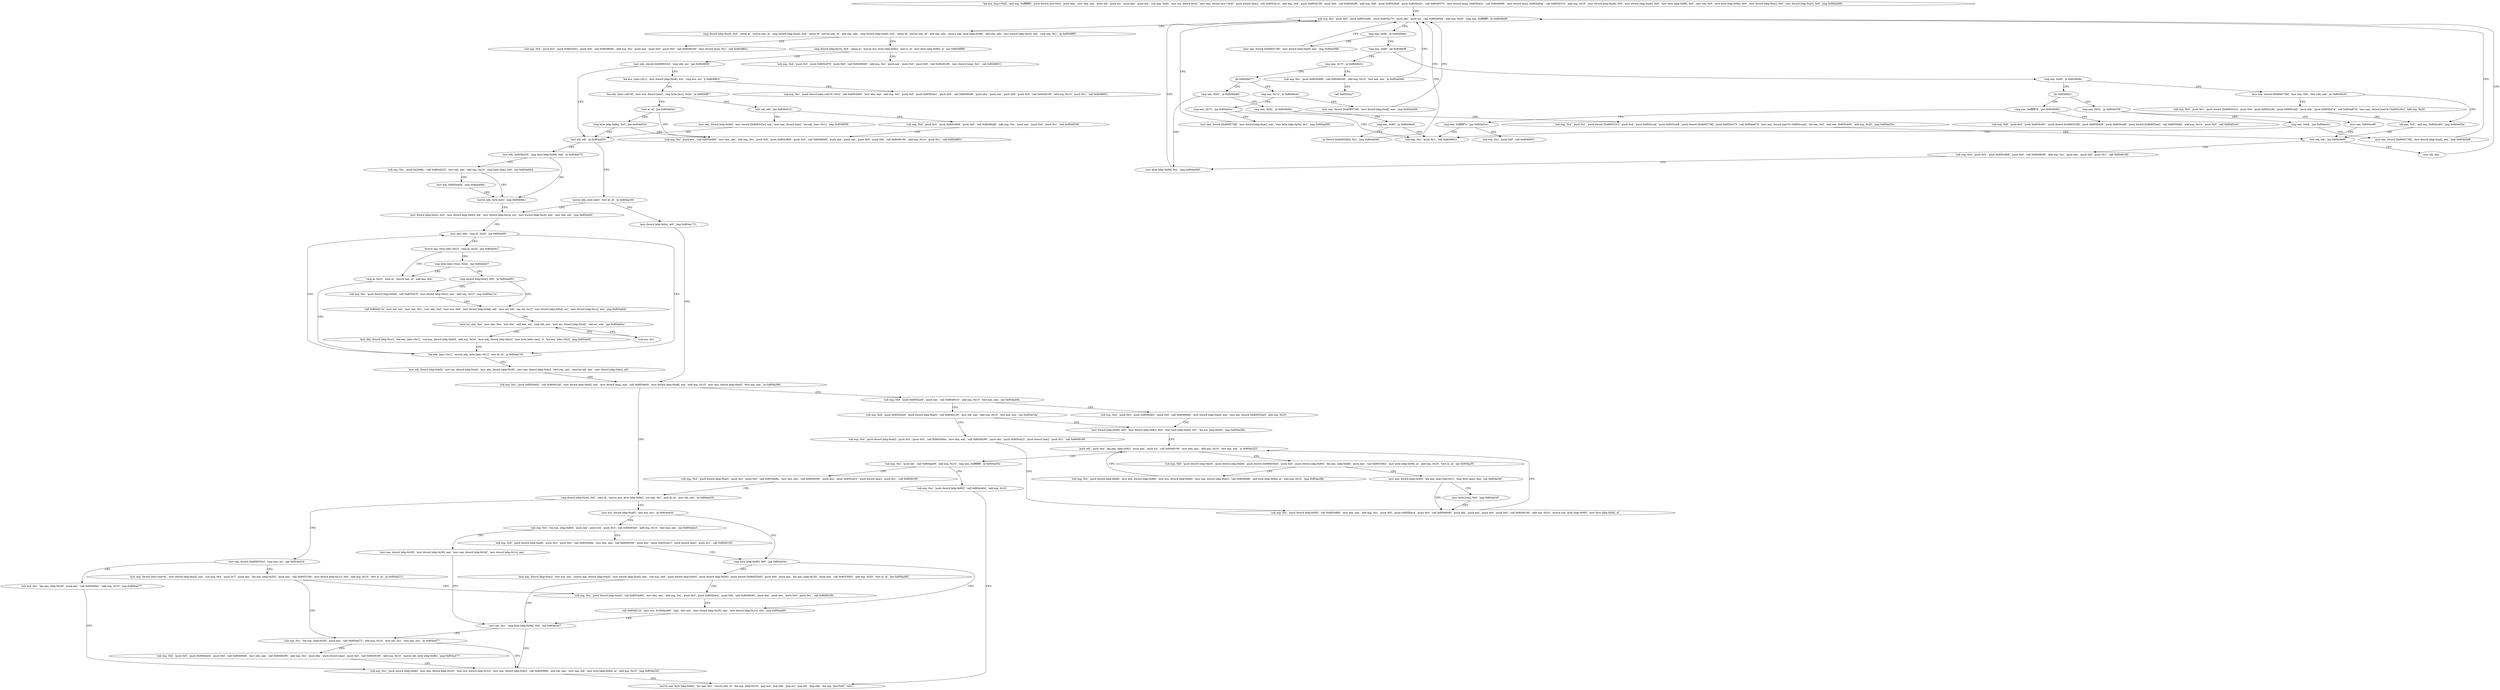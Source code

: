 digraph "func" {
"134519904" [label = "'lea ecx, [esp+0x4]', 'and esp, 0xfffffff0', 'push dword [ecx-0x4]', 'push ebp', 'mov ebp, esp', 'push edi', 'push esi', 'push ebx', 'push ecx', 'sub esp, 0xd4', 'mov esi, dword [ecx]', 'mov ebx, dword [ecx+0x4]', 'push dword [ebx]', 'call 0x8053414', 'add esp, 0x8', 'push 0x805d158', 'push 0x6', 'call 0x80492f0', 'add esp, 0x8', 'push 0x805c8a8', 'push 0x805b42c', 'call 0x8049370', 'mov dword [esp], 0x805b42c', 'call 0x80490f0', 'mov dword [esp], 0x804a94a', 'call 0x805b310', 'add esp, 0x10', 'mov dword [ebp-0xa8], 0x0', 'mov dword [ebp-0xa0], 0x0', 'mov byte [ebp-0x99], 0x0', 'mov edi, 0x0', 'mov byte [ebp-0x9a], 0x0', 'mov dword [ebp-0xac], 0x0', 'mov dword [ebp-0xa4], 0x0', 'jmp 0x804a568', " ]
"134522216" [label = "'sub esp, 0xc', 'push 0x0', 'push 0x805cb60', 'push 0x805cc70', 'push ebx', 'push esi', 'call 0x804d049', 'add esp, 0x20', 'cmp eax, 0xffffffff', 'je 0x8049e99', " ]
"134520473" [label = "'cmp dword [ebp-0xa4], 0x0', 'setne al', 'movzx eax, al', 'cmp dword [ebp-0xa0], 0x0', 'setne dl', 'movzx edx, dl', 'add eax, edx', 'cmp dword [ebp-0xa8], 0x0', 'setne dl', 'movzx edx, dl', 'add eax, edx', 'movzx edx, byte [ebp-0x99]', 'add eax, edx', 'mov dword [ebp-0xc0], eax', 'cmp eax, 0x1', 'jg 0x8049f6f', " ]
"134522250" [label = "'cmp eax, 0x66', 'je 0x8049dac', " ]
"134520687" [label = "'sub esp, 0x4', 'push 0x5', 'push 0x805c92c', 'push 0x0', 'call 0x80490d0', 'add esp, 0xc', 'push eax', 'push 0x0', 'push 0x0', 'call 0x8049190', 'mov dword [esp], 0x1', 'call 0x8049651', " ]
"134520540" [label = "'cmp dword [ebp-0xc0], 0x0', 'setne al', 'movzx ecx, byte [ebp-0x9a]', 'and cl, al', 'mov byte [ebp-0x9b], cl', 'jne 0x8049f99', " ]
"134520236" [label = "'mov eax, dword [0x8065738]', 'mov dword [ebp-0xa0], eax', 'jmp 0x804a568', " ]
"134522259" [label = "'cmp eax, 0x66', 'jle 0x8049cff', " ]
"134520729" [label = "'sub esp, 0x4', 'push 0x5', 'push 0x805c970', 'push 0x0', 'call 0x80490d0', 'add esp, 0xc', 'push eax', 'push 0x0', 'push 0x0', 'call 0x8049190', 'mov dword [esp], 0x1', 'call 0x8049651', " ]
"134520571" [label = "'mov edx, dword [0x806553c]', 'cmp edx, esi', 'jge 0x8049f39', " ]
"134520063" [label = "'cmp eax, 0x49', 'je 0x8049dfa', " ]
"134522268" [label = "'cmp eax, 0x75', 'je 0x8049e52', " ]
"134520633" [label = "'test edi, edi', 'je 0x804a05f', " ]
"134520581" [label = "'lea ecx, [edx+0x1]', 'mov dword [ebp-0xb8], ecx', 'cmp ecx, esi', 'jl 0x8049fc3', " ]
"134520314" [label = "'mov edx, dword [0x8065738]', 'mov eax, 0x0', 'test edx, edx', 'je 0x8049e35', " ]
"134520072" [label = "'jle 0x8049d2c', " ]
"134520402" [label = "'sub esp, 0xc', 'push 0x805b489', 'call 0x80492d0', 'add esp, 0x10', 'test eax, eax', 'je 0x804a568', " ]
"134522277" [label = "'jle 0x8049d77', " ]
"134520927" [label = "'mov edi, 0x805b455', 'cmp byte [ebp-0x99], 0x0', 'je 0x804a075', " ]
"134520641" [label = "'movzx edx, byte [edi]', 'test dl, dl', 'je 0x804a200', " ]
"134520771" [label = "'sub esp, 0xc', 'push dword [ebx+edx*4+0x4]', 'call 0x8054d60', 'mov ebx, eax', 'add esp, 0xc', 'push 0x5', 'push 0x805b4a1', 'push 0x0', 'call 0x80490d0', 'push ebx', 'push eax', 'push 0x0', 'push 0x0', 'call 0x8049190', 'add esp, 0x14', 'push 0x1', 'call 0x8049651', " ]
"134520598" [label = "'lea edx, [ebx+edx*4]', 'mov ecx, dword [edx]', 'cmp byte [ecx], 0x2b', 'je 0x8049ff7', " ]
"134520373" [label = "'shl eax, 0x5', 'add eax, 0x805ca60', 'jmp 0x804a55e', " ]
"134520329" [label = "'sub esp, 0x4', 'push 0x1', 'push dword [0x806552c]', 'push 0x4', 'push 0x805cc9c', 'push 0x805ccb0', 'push edx', 'push 0x805b47e', 'call 0x804a87d', 'mov eax, dword [eax*4+0x805cc9c]', 'add esp, 0x20', " ]
"134520108" [label = "'cmp eax, 0xffffff7d', 'jne 0x8049d62', " ]
"134520074" [label = "'cmp eax, 0x52', 'je 0x804a559', " ]
"134520426" [label = "'call 0x8055aa7', " ]
"134520183" [label = "'cmp eax, 0x72', 'je 0x8049e42', " ]
"134522283" [label = "'cmp eax, 0x81', 'je 0x8049e8d', " ]
"134520949" [label = "'sub esp, 0xc', 'push 0x2006c', 'call 0x804d225', 'mov edi, eax', 'add esp, 0x10', 'cmp byte [eax], 0x0', 'jne 0x804a06d', " ]
"134520941" [label = "'movzx edx, byte [edi]', 'jmp 0x8049f4c', " ]
"134521344" [label = "'mov dword [ebp-0xbc], edi', 'jmp 0x804a173', " ]
"134520652" [label = "'mov dword [ebp-0xbc], 0x0', 'mov dword [ebp-0xb0], edi', 'mov dword [ebp-0xc4], esi', 'mov dword [ebp-0xc8], ebx', 'mov ebx, edi', 'jmp 0x804a0fc', " ]
"134520823" [label = "'test edi, edi', 'jne 0x804a010', " ]
"134520612" [label = "'test al, al', 'jne 0x804a02e', " ]
"134522206" [label = "'test edi, edi', 'jne 0x8049e6f', " ]
"134520162" [label = "'cmp eax, 0xffffff7e', 'jne 0x804a5cc', " ]
"134520115" [label = "'sub esp, 0x8', 'push 0x0', 'push 0x805b491', 'push dword [0x8065528]', 'push 0x805b428', 'push 0x805b4df', 'push dword [0x80655a4]', 'call 0x805569d', 'add esp, 0x14', 'push 0x0', 'call 0x80491e0', " ]
"134522201" [label = "'mov eax, 0x805cc80', " ]
"134520083" [label = "'cmp eax, 0x64', 'jne 0x804a5cc', " ]
"134520386" [label = "'mov eax, dword [0x8065738]', 'mov dword [ebp-0xa8], eax', 'jmp 0x804a568', " ]
"134520192" [label = "'cmp eax, 0x73', 'jne 0x804a5cc', " ]
"134520461" [label = "'mov byte [ebp-0x99], 0x1', 'jmp 0x804a568', " ]
"134522294" [label = "'cmp eax, 0x82', 'je 0x8049dbc', " ]
"134520972" [label = "'mov edi, 0x805b45b', 'jmp 0x804a06d', " ]
"134521203" [label = "'sub esp, 0xc', 'push 0x805b4b2', 'call 0x80491a0', 'mov dword [ebp-0xb0], eax', 'mov dword [esp], eax', 'call 0x8054e00', 'mov dword [ebp-0xb8], eax', 'add esp, 0x10', 'mov eax, dword [ebp-0xa0]', 'test eax, eax', 'je 0x804a386', " ]
"134521084" [label = "'mov eax, ebx', 'cmp dl, 0x25', 'jne 0x804a0f1', " ]
"134520848" [label = "'sub esp, 0x4', 'push 0x5', 'push 0x805c908', 'push 0x0', 'call 0x80490d0', 'add esp, 0xc', 'push eax', 'push 0x0', 'push 0x1', 'call 0x8049190', " ]
"134520827" [label = "'mov eax, dword [ebp-0xb8]', 'mov dword [0x806553c], eax', 'mov eax, dword [edx]', 'lea edi, [eax+0x1]', 'jmp 0x8049f39', " ]
"134520878" [label = "'sub esp, 0xc', 'push ecx', 'call 0x8054d60', 'mov ebx, eax', 'add esp, 0xc', 'push 0x5', 'push 0x805c9b0', 'push 0x0', 'call 0x80490d0', 'push ebx', 'push eax', 'push 0x0', 'push 0x0', 'call 0x8049190', 'add esp, 0x14', 'push 0x1', 'call 0x8049651', " ]
"134520620" [label = "'cmp byte [ebp-0x9a], 0x0', 'jne 0x804a02e', " ]
"134520431" [label = "'sub esp, 0x4', 'push 0x5', 'push 0x805c908', 'push 0x0', 'call 0x80490d0', 'add esp, 0xc', 'push eax', 'push 0x0', 'push 0x1', 'call 0x8049190', " ]
"134522214" [label = "'mov edi, eax', " ]
"134522316" [label = "'sub esp, 0xc', 'push 0x1', 'call 0x8049651', " ]
"134520173" [label = "'sub esp, 0xc', 'push 0x0', 'call 0x8049651', " ]
"134520092" [label = "'mov eax, dword [0x8065738]', 'mov dword [ebp-0xa4], eax', 'jmp 0x804a568', " ]
"134520201" [label = "'mov eax, dword [0x8065738]', 'mov dword [ebp-0xac], eax', 'mov byte [ebp-0x9a], 0x1', 'jmp 0x804a568', " ]
"134520252" [label = "'sub esp, 0x4', 'push 0x1', 'push dword [0x806552c]', 'push 0x4', 'push 0x805cca4', 'push 0x805ccb8', 'push dword [0x8065738]', 'push 0x805b473', 'call 0x804a87d', 'mov eax, dword [eax*4+0x805cca4]', 'shl eax, 0x5', 'add eax, 0x805cb00', 'add esp, 0x20', 'jmp 0x804a55e', " ]
"134522305" [label = "'cmp eax, 0x80', 'je 0x8049da0', " ]
"134521734" [label = "'cmp dword [ebp-0xc0], 0x0', 'sete dl', 'movzx eax, byte [ebp-0x9a]', 'xor eax, 0x1', 'and dl, al', 'mov edi, edx', 'je 0x804a435', " ]
"134521253" [label = "'sub esp, 0x8', 'push 0x805d2e8', 'push eax', 'call 0x8049010', 'add esp, 0x10', 'test eax, eax', 'jne 0x804a20b', " ]
"134521073" [label = "'lea ebx, [eax+0x1]', 'movzx edx, byte [eax+0x1]', 'test dl, dl', 'je 0x804a150', " ]
"134521091" [label = "'movzx eax, byte [ebx+0x1]', 'cmp al, 0x2d', 'jne 0x804a0e7', " ]
"134520224" [label = "'or dword [0x80655b0], 0x1', 'jmp 0x804a568', " ]
"134521909" [label = "'mov ecx, dword [ebp-0xa8]', 'test ecx, ecx', 'je 0x804a4cb', " ]
"134521764" [label = "'mov eax, dword [0x806553c]', 'cmp eax, esi', 'jge 0x804a424', " ]
"134521355" [label = "'sub esp, 0x8', 'push 0x805d2d9', 'push dword [ebp-0xa0]', 'call 0x8049120', 'mov edi, eax', 'add esp, 0x10', 'test eax, eax', 'jne 0x804a1da', " ]
"134521274" [label = "'sub esp, 0x4', 'push 0x5', 'push 0x805b4b5', 'push 0x0', 'call 0x80490d0', 'mov dword [ebp-0xa0], eax', 'mov edi, dword [0x80655a0]', 'add esp, 0x10', " ]
"134521168" [label = "'mov edi, dword [ebp-0xb0]', 'mov esi, dword [ebp-0xc4]', 'mov ebx, dword [ebp-0xc8]', 'mov eax, dword [ebp-0xbc]', 'test eax, eax', 'cmovne edi, eax', 'mov dword [ebp-0xbc], edi', " ]
"134521063" [label = "'cmp al, 0x25', 'sete al', 'movzx eax, al', 'add eax, ebx', " ]
"134521099" [label = "'cmp byte [ebx+0x2], 0x4e', 'jne 0x804a0e7', " ]
"134522059" [label = "'cmp byte [ebp-0x99], 0x0', 'jne 0x804a541', " ]
"134521923" [label = "'sub esp, 0x4', 'lea eax, [ebp-0x80]', 'push eax', 'push ecx', 'push 0x3', 'call 0x80493a0', 'add esp, 0x10', 'test eax, eax', 'jne 0x804a4a3', " ]
"134521892" [label = "'sub esp, 0xc', 'lea eax, [ebp-0x20]', 'push eax', 'call 0x804d0e1', 'add esp, 0x10', 'jmp 0x804a477', " ]
"134521773" [label = "'mov eax, dword [ebx+eax*4]', 'mov dword [ebp-0xa4], eax', 'sub esp, 0x4', 'push 0x7', 'push eax', 'lea eax, [ebp-0x20]', 'push eax', 'call 0x805318b', 'mov dword [ebp-0x1c], 0x0', 'add esp, 0x10', 'test al, al', 'je 0x804a515', " ]
"134521306" [label = "'mov dword [ebp-0x90], 0x0', 'mov dword [ebp-0x8c], 0x0', 'mov byte [ebp-0x9a], 0x1', 'lea esi, [ebp-0x90]', 'jmp 0x804a28b', " ]
"134521383" [label = "'sub esp, 0x4', 'push dword [ebp-0xa0]', 'push 0x3', 'push 0x0', 'call 0x8054b8a', 'mov ebx, eax', 'call 0x8049290', 'push ebx', 'push 0x805cd23', 'push dword [eax]', 'push 0x1', 'call 0x8049190', " ]
"134521105" [label = "'cmp dword [ebp-0xbc], 0x0', 'je 0x804a093', " ]
"134522177" [label = "'call 0x804d11b', 'mov ecx, 0x3b9aca00', 'cdq', 'idiv ecx', 'mov dword [ebp-0x20], eax', 'mov dword [ebp-0x1c], edx', 'jmp 0x804a465', " ]
"134522068" [label = "'mov eax, dword [ebp-0xac]', 'test eax, eax', 'cmove eax, dword [ebp-0xa4]', 'mov dword [ebp-0xa4], eax', 'sub esp, 0x8', 'push dword [ebp-0xb0]', 'push dword [ebp-0xb8]', 'push dword [0x80655b0]', 'push 0x0', 'push eax', 'lea eax, [ebp-0x20]', 'push eax', 'call 0x8053082', 'add esp, 0x20', 'test al, al', 'jne 0x804a465', " ]
"134522019" [label = "'sub esp, 0x4', 'push dword [ebp-0xa8]', 'push 0x3', 'push 0x0', 'call 0x8054b8a', 'mov ebx, eax', 'call 0x8049290', 'push ebx', 'push 0x805cd23', 'push dword [eax]', 'push 0x1', 'call 0x8049190', " ]
"134521945" [label = "'mov eax, dword [ebp-0x38]', 'mov dword [ebp-0x20], eax', 'mov eax, dword [ebp-0x34]', 'mov dword [ebp-0x1c], eax', " ]
"134521975" [label = "'sub esp, 0xc', 'push dword [ebp-0xb8]', 'mov edx, dword [ebp-0x20]', 'mov ecx, dword [ebp-0x1c]', 'mov eax, dword [ebp-0xbc]', 'call 0x80494fb', 'and edi, eax', 'mov eax, edi', 'mov byte [ebp-0x9a], al', 'add esp, 0x10', 'jmp 0x804a345', " ]
"134522133" [label = "'sub esp, 0xc', 'push dword [ebp-0xa4]', 'call 0x8054d60', 'mov ebx, eax', 'add esp, 0xc', 'push 0x5', 'push 0x805b4c4', 'push 0x0', 'call 0x80490d0', 'push ebx', 'push eax', 'push 0x0', 'push 0x1', 'call 0x8049190', " ]
"134521815" [label = "'sub esp, 0xc', 'lea eax, [ebp-0x20]', 'push eax', 'call 0x8054d72', 'add esp, 0x10', 'mov edi, 0x1', 'test eax, eax', 'je 0x804a477', " ]
"134521483" [label = "'push edi', 'push 0xa', 'lea eax, [ebp-0x8c]', 'push eax', 'push esi', 'call 0x8049100', 'mov ebx, eax', 'add esp, 0x10', 'test eax, eax', 'js 0x804a323', " ]
"134521423" [label = "'sub esp, 0xc', 'push dword [ebp-0x90]', 'call 0x8054d60', 'mov ebx, eax', 'add esp, 0xc', 'push 0x5', 'push 0x805b4c4', 'push 0x0', 'call 0x80490d0', 'push ebx', 'push eax', 'push 0x0', 'push 0x0', 'call 0x8049190', 'add esp, 0x20', 'movzx eax, byte [ebp-0x99]', 'mov byte [ebp-0x9a], al', " ]
"134521635" [label = "'sub esp, 0xc', 'push edi', 'call 0x804aa08', 'add esp, 0x10', 'cmp eax, 0xffffffff', 'je 0x804a35e', " ]
"134521508" [label = "'sub esp, 0x8', 'push dword [ebp-0xb0]', 'push dword [ebp-0xb8]', 'push dword [0x80655b0]', 'push 0x0', 'push dword [ebp-0x90]', 'lea eax, [ebp-0x88]', 'push eax', 'call 0x8053082', 'mov byte [ebp-0x99], al', 'add esp, 0x20', 'test al, al', 'jne 0x804a2f5', " ]
"134520979" [label = "'sub esp, 0xc', 'push dword [ebp-0xb0]', 'call 0x8055a7f', 'mov dword [ebp-0xbc], eax', 'add esp, 0x10', 'jmp 0x804a11e', " ]
"134521118" [label = "'call 0x804d11b', 'mov edi, eax', 'mov eax, 0x1', 'mov edx, 0x0', 'mov ecx, 0x9', 'mov dword [ebp-0xb8], edi', 'mov esi, edi', 'sar esi, 0x1f', 'mov dword [ebp-0xb4], esi', 'mov dword [ebp-0xcc], ebx', 'jmp 0x804a0af', " ]
"134521957" [label = "'mov edi, 0x1', 'cmp byte [ebp-0x9a], 0x0', 'jne 0x804a3d7', " ]
"134521669" [label = "'movzx eax, byte [ebp-0x9a]', 'xor eax, 0x1', 'movzx eax, al', 'lea esp, [ebp-0x10]', 'pop ecx', 'pop ebx', 'pop esi', 'pop edi', 'pop ebp', 'lea esp, [ecx-0x4]', 'retn', " ]
"134521843" [label = "'sub esp, 0x4', 'push 0x5', 'push 0x805b4d4', 'push 0x0', 'call 0x80490d0', 'mov ebx, eax', 'call 0x8049290', 'add esp, 0xc', 'push ebx', 'push dword [eax]', 'push 0x0', 'call 0x8049190', 'add esp, 0x10', 'movzx edi, byte [ebp-0x9b]', 'jmp 0x804a477', " ]
"134521694" [label = "'sub esp, 0x4', 'push dword [ebp-0xa0]', 'push 0x3', 'push 0x0', 'call 0x8054b8a', 'mov ebx, eax', 'call 0x8049290', 'push ebx', 'push 0x805cd23', 'push dword [eax]', 'push 0x1', 'call 0x8049190', " ]
"134521652" [label = "'sub esp, 0xc', 'push dword [ebp-0x90]', 'call 0x804c40d', 'add esp, 0x10', " ]
"134521589" [label = "'sub esp, 0xc', 'push dword [ebp-0xb8]', 'mov edx, dword [ebp-0x88]', 'mov ecx, dword [ebp-0x84]', 'mov eax, dword [ebp-0xbc]', 'call 0x80494fb', 'and byte [ebp-0x9a], al', 'add esp, 0x10', 'jmp 0x804a28b', " ]
"134521562" [label = "'mov eax, dword [ebp-0x90]', 'lea eax, [eax+ebx-0x1]', 'cmp byte [eax], 0xa', 'jne 0x804a24f', " ]
"134521007" [label = "'imul esi, edx, 0xa', 'mov ebx, 0xa', 'mul ebx', 'add edx, esi', 'cmp edi, eax', 'mov esi, dword [ebp-0xb4]', 'sbb esi, edx', 'jge 0x804a0ac', " ]
"134521581" [label = "'mov byte [eax], 0x0', 'jmp 0x804a24f', " ]
"134521004" [label = "'sub ecx, 0x1', " ]
"134521031" [label = "'mov ebx, dword [ebp-0xcc]', 'lea eax, [ebx+0x1]', 'sub eax, dword [ebp-0xb0]', 'add ecx, 0x30', 'mov edx, dword [ebp-0xbc]', 'mov byte [edx+eax], cl', 'lea eax, [ebx+0x2]', 'jmp 0x804a0f1', " ]
"134519904" -> "134522216" [ label = "CFG" ]
"134522216" -> "134520473" [ label = "CFG" ]
"134522216" -> "134522250" [ label = "CFG" ]
"134520473" -> "134520687" [ label = "CFG" ]
"134520473" -> "134520540" [ label = "CFG" ]
"134522250" -> "134520236" [ label = "CFG" ]
"134522250" -> "134522259" [ label = "CFG" ]
"134520540" -> "134520729" [ label = "CFG" ]
"134520540" -> "134520571" [ label = "CFG" ]
"134520236" -> "134522216" [ label = "CFG" ]
"134522259" -> "134520063" [ label = "CFG" ]
"134522259" -> "134522268" [ label = "CFG" ]
"134520571" -> "134520633" [ label = "CFG" ]
"134520571" -> "134520581" [ label = "CFG" ]
"134520063" -> "134520314" [ label = "CFG" ]
"134520063" -> "134520072" [ label = "CFG" ]
"134522268" -> "134520402" [ label = "CFG" ]
"134522268" -> "134522277" [ label = "CFG" ]
"134520633" -> "134520927" [ label = "CFG" ]
"134520633" -> "134520641" [ label = "CFG" ]
"134520581" -> "134520771" [ label = "CFG" ]
"134520581" -> "134520598" [ label = "CFG" ]
"134520314" -> "134520373" [ label = "CFG" ]
"134520314" -> "134520329" [ label = "CFG" ]
"134520072" -> "134520108" [ label = "CFG" ]
"134520072" -> "134520074" [ label = "CFG" ]
"134520402" -> "134522216" [ label = "CFG" ]
"134520402" -> "134520426" [ label = "CFG" ]
"134522277" -> "134520183" [ label = "CFG" ]
"134522277" -> "134522283" [ label = "CFG" ]
"134520927" -> "134520949" [ label = "CFG" ]
"134520927" -> "134520941" [ label = "CFG" ]
"134520641" -> "134521344" [ label = "CFG" ]
"134520641" -> "134520652" [ label = "CFG" ]
"134520598" -> "134520823" [ label = "CFG" ]
"134520598" -> "134520612" [ label = "CFG" ]
"134520373" -> "134522206" [ label = "CFG" ]
"134520329" -> "134520373" [ label = "CFG" ]
"134520108" -> "134520162" [ label = "CFG" ]
"134520108" -> "134520115" [ label = "CFG" ]
"134520074" -> "134522201" [ label = "CFG" ]
"134520074" -> "134520083" [ label = "CFG" ]
"134520183" -> "134520386" [ label = "CFG" ]
"134520183" -> "134520192" [ label = "CFG" ]
"134522283" -> "134520461" [ label = "CFG" ]
"134522283" -> "134522294" [ label = "CFG" ]
"134520949" -> "134520941" [ label = "CFG" ]
"134520949" -> "134520972" [ label = "CFG" ]
"134520941" -> "134520652" [ label = "CFG" ]
"134521344" -> "134521203" [ label = "CFG" ]
"134520652" -> "134521084" [ label = "CFG" ]
"134520823" -> "134520848" [ label = "CFG" ]
"134520823" -> "134520827" [ label = "CFG" ]
"134520612" -> "134520878" [ label = "CFG" ]
"134520612" -> "134520620" [ label = "CFG" ]
"134522206" -> "134520431" [ label = "CFG" ]
"134522206" -> "134522214" [ label = "CFG" ]
"134520162" -> "134522316" [ label = "CFG" ]
"134520162" -> "134520173" [ label = "CFG" ]
"134522201" -> "134522206" [ label = "CFG" ]
"134520083" -> "134522316" [ label = "CFG" ]
"134520083" -> "134520092" [ label = "CFG" ]
"134520386" -> "134522216" [ label = "CFG" ]
"134520192" -> "134522316" [ label = "CFG" ]
"134520192" -> "134520201" [ label = "CFG" ]
"134520461" -> "134522216" [ label = "CFG" ]
"134522294" -> "134520252" [ label = "CFG" ]
"134522294" -> "134522305" [ label = "CFG" ]
"134520972" -> "134520941" [ label = "CFG" ]
"134521203" -> "134521734" [ label = "CFG" ]
"134521203" -> "134521253" [ label = "CFG" ]
"134521084" -> "134521073" [ label = "CFG" ]
"134521084" -> "134521091" [ label = "CFG" ]
"134520848" -> "134520878" [ label = "CFG" ]
"134520827" -> "134520633" [ label = "CFG" ]
"134520620" -> "134520878" [ label = "CFG" ]
"134520620" -> "134520633" [ label = "CFG" ]
"134520431" -> "134520461" [ label = "CFG" ]
"134522214" -> "134522216" [ label = "CFG" ]
"134520092" -> "134522216" [ label = "CFG" ]
"134520201" -> "134522216" [ label = "CFG" ]
"134520252" -> "134522206" [ label = "CFG" ]
"134522305" -> "134520224" [ label = "CFG" ]
"134522305" -> "134522316" [ label = "CFG" ]
"134521734" -> "134521909" [ label = "CFG" ]
"134521734" -> "134521764" [ label = "CFG" ]
"134521253" -> "134521355" [ label = "CFG" ]
"134521253" -> "134521274" [ label = "CFG" ]
"134521073" -> "134521168" [ label = "CFG" ]
"134521073" -> "134521084" [ label = "CFG" ]
"134521091" -> "134521063" [ label = "CFG" ]
"134521091" -> "134521099" [ label = "CFG" ]
"134520224" -> "134522216" [ label = "CFG" ]
"134521909" -> "134522059" [ label = "CFG" ]
"134521909" -> "134521923" [ label = "CFG" ]
"134521764" -> "134521892" [ label = "CFG" ]
"134521764" -> "134521773" [ label = "CFG" ]
"134521355" -> "134521306" [ label = "CFG" ]
"134521355" -> "134521383" [ label = "CFG" ]
"134521274" -> "134521306" [ label = "CFG" ]
"134521168" -> "134521203" [ label = "CFG" ]
"134521063" -> "134521073" [ label = "CFG" ]
"134521099" -> "134521063" [ label = "CFG" ]
"134521099" -> "134521105" [ label = "CFG" ]
"134522059" -> "134522177" [ label = "CFG" ]
"134522059" -> "134522068" [ label = "CFG" ]
"134521923" -> "134522019" [ label = "CFG" ]
"134521923" -> "134521945" [ label = "CFG" ]
"134521892" -> "134521975" [ label = "CFG" ]
"134521773" -> "134522133" [ label = "CFG" ]
"134521773" -> "134521815" [ label = "CFG" ]
"134521306" -> "134521483" [ label = "CFG" ]
"134521383" -> "134521423" [ label = "CFG" ]
"134521105" -> "134520979" [ label = "CFG" ]
"134521105" -> "134521118" [ label = "CFG" ]
"134522177" -> "134521957" [ label = "CFG" ]
"134522068" -> "134521957" [ label = "CFG" ]
"134522068" -> "134522133" [ label = "CFG" ]
"134522019" -> "134522059" [ label = "CFG" ]
"134521945" -> "134521957" [ label = "CFG" ]
"134521975" -> "134521669" [ label = "CFG" ]
"134522133" -> "134522177" [ label = "CFG" ]
"134521815" -> "134521975" [ label = "CFG" ]
"134521815" -> "134521843" [ label = "CFG" ]
"134521483" -> "134521635" [ label = "CFG" ]
"134521483" -> "134521508" [ label = "CFG" ]
"134521423" -> "134521483" [ label = "CFG" ]
"134521635" -> "134521694" [ label = "CFG" ]
"134521635" -> "134521652" [ label = "CFG" ]
"134521508" -> "134521589" [ label = "CFG" ]
"134521508" -> "134521562" [ label = "CFG" ]
"134520979" -> "134521118" [ label = "CFG" ]
"134521118" -> "134521007" [ label = "CFG" ]
"134521957" -> "134521815" [ label = "CFG" ]
"134521957" -> "134521975" [ label = "CFG" ]
"134521843" -> "134521975" [ label = "CFG" ]
"134521694" -> "134521734" [ label = "CFG" ]
"134521652" -> "134521669" [ label = "CFG" ]
"134521589" -> "134521483" [ label = "CFG" ]
"134521562" -> "134521423" [ label = "CFG" ]
"134521562" -> "134521581" [ label = "CFG" ]
"134521007" -> "134521004" [ label = "CFG" ]
"134521007" -> "134521031" [ label = "CFG" ]
"134521581" -> "134521423" [ label = "CFG" ]
"134521004" -> "134521007" [ label = "CFG" ]
"134521031" -> "134521073" [ label = "CFG" ]
}
